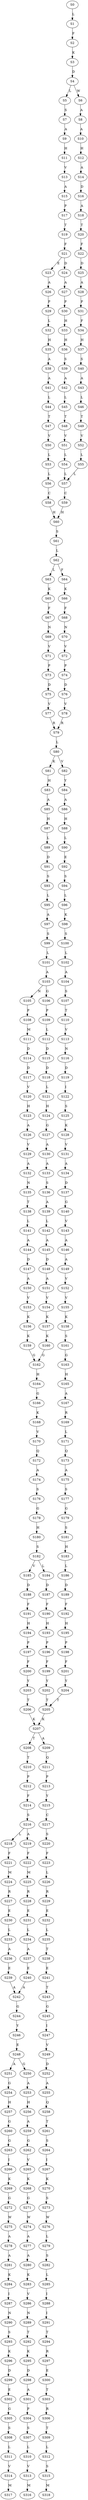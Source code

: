 strict digraph  {
	S0 -> S1 [ label = L ];
	S1 -> S2 [ label = F ];
	S2 -> S3 [ label = K ];
	S3 -> S4 [ label = D ];
	S4 -> S5 [ label = L ];
	S4 -> S6 [ label = W ];
	S5 -> S7 [ label = S ];
	S6 -> S8 [ label = A ];
	S7 -> S9 [ label = A ];
	S8 -> S10 [ label = A ];
	S9 -> S11 [ label = H ];
	S10 -> S12 [ label = H ];
	S11 -> S13 [ label = V ];
	S12 -> S14 [ label = A ];
	S13 -> S15 [ label = A ];
	S14 -> S16 [ label = D ];
	S15 -> S17 [ label = P ];
	S16 -> S18 [ label = A ];
	S17 -> S19 [ label = T ];
	S18 -> S20 [ label = T ];
	S19 -> S21 [ label = F ];
	S20 -> S22 [ label = F ];
	S21 -> S23 [ label = E ];
	S21 -> S24 [ label = D ];
	S22 -> S25 [ label = D ];
	S23 -> S26 [ label = A ];
	S24 -> S27 [ label = A ];
	S25 -> S28 [ label = A ];
	S26 -> S29 [ label = P ];
	S27 -> S30 [ label = P ];
	S28 -> S31 [ label = P ];
	S29 -> S32 [ label = L ];
	S30 -> S33 [ label = H ];
	S31 -> S34 [ label = F ];
	S32 -> S35 [ label = H ];
	S33 -> S36 [ label = H ];
	S34 -> S37 [ label = H ];
	S35 -> S38 [ label = A ];
	S36 -> S39 [ label = S ];
	S37 -> S40 [ label = S ];
	S38 -> S41 [ label = A ];
	S39 -> S42 [ label = A ];
	S40 -> S43 [ label = A ];
	S41 -> S44 [ label = L ];
	S42 -> S45 [ label = L ];
	S43 -> S46 [ label = L ];
	S44 -> S47 [ label = T ];
	S45 -> S48 [ label = T ];
	S46 -> S49 [ label = T ];
	S47 -> S50 [ label = V ];
	S48 -> S51 [ label = V ];
	S49 -> S52 [ label = V ];
	S50 -> S53 [ label = L ];
	S51 -> S54 [ label = L ];
	S52 -> S55 [ label = L ];
	S53 -> S56 [ label = L ];
	S54 -> S57 [ label = L ];
	S55 -> S57 [ label = L ];
	S56 -> S58 [ label = C ];
	S57 -> S59 [ label = C ];
	S58 -> S60 [ label = H ];
	S59 -> S60 [ label = H ];
	S60 -> S61 [ label = S ];
	S61 -> S62 [ label = L ];
	S62 -> S63 [ label = L ];
	S62 -> S64 [ label = F ];
	S63 -> S65 [ label = K ];
	S64 -> S66 [ label = K ];
	S65 -> S67 [ label = F ];
	S66 -> S68 [ label = F ];
	S67 -> S69 [ label = N ];
	S68 -> S70 [ label = N ];
	S69 -> S71 [ label = V ];
	S70 -> S72 [ label = V ];
	S71 -> S73 [ label = P ];
	S72 -> S74 [ label = P ];
	S73 -> S75 [ label = D ];
	S74 -> S76 [ label = D ];
	S75 -> S77 [ label = V ];
	S76 -> S78 [ label = V ];
	S77 -> S79 [ label = R ];
	S78 -> S79 [ label = R ];
	S79 -> S80 [ label = L ];
	S80 -> S81 [ label = K ];
	S80 -> S82 [ label = V ];
	S81 -> S83 [ label = H ];
	S82 -> S84 [ label = Y ];
	S83 -> S85 [ label = A ];
	S84 -> S86 [ label = A ];
	S85 -> S87 [ label = H ];
	S86 -> S88 [ label = H ];
	S87 -> S89 [ label = L ];
	S88 -> S90 [ label = L ];
	S89 -> S91 [ label = D ];
	S90 -> S92 [ label = E ];
	S91 -> S93 [ label = S ];
	S92 -> S94 [ label = S ];
	S93 -> S95 [ label = L ];
	S94 -> S96 [ label = L ];
	S95 -> S97 [ label = A ];
	S96 -> S98 [ label = K ];
	S97 -> S99 [ label = S ];
	S98 -> S100 [ label = S ];
	S99 -> S101 [ label = L ];
	S100 -> S102 [ label = L ];
	S101 -> S103 [ label = A ];
	S102 -> S104 [ label = A ];
	S103 -> S105 [ label = N ];
	S103 -> S106 [ label = G ];
	S104 -> S107 [ label = S ];
	S105 -> S108 [ label = P ];
	S106 -> S109 [ label = P ];
	S107 -> S110 [ label = T ];
	S108 -> S111 [ label = M ];
	S109 -> S112 [ label = L ];
	S110 -> S113 [ label = V ];
	S111 -> S114 [ label = D ];
	S112 -> S115 [ label = D ];
	S113 -> S116 [ label = N ];
	S114 -> S117 [ label = D ];
	S115 -> S118 [ label = D ];
	S116 -> S119 [ label = D ];
	S117 -> S120 [ label = V ];
	S118 -> S121 [ label = L ];
	S119 -> S122 [ label = I ];
	S120 -> S123 [ label = H ];
	S121 -> S124 [ label = H ];
	S122 -> S125 [ label = S ];
	S123 -> S126 [ label = A ];
	S124 -> S127 [ label = G ];
	S125 -> S128 [ label = K ];
	S126 -> S129 [ label = V ];
	S127 -> S130 [ label = A ];
	S128 -> S131 [ label = V ];
	S129 -> S132 [ label = A ];
	S130 -> S133 [ label = A ];
	S131 -> S134 [ label = A ];
	S132 -> S135 [ label = N ];
	S133 -> S136 [ label = S ];
	S134 -> S137 [ label = D ];
	S135 -> S138 [ label = T ];
	S136 -> S139 [ label = A ];
	S137 -> S140 [ label = G ];
	S138 -> S141 [ label = L ];
	S139 -> S142 [ label = L ];
	S140 -> S143 [ label = V ];
	S141 -> S144 [ label = A ];
	S142 -> S145 [ label = A ];
	S143 -> S146 [ label = A ];
	S144 -> S147 [ label = D ];
	S145 -> S148 [ label = D ];
	S146 -> S149 [ label = A ];
	S147 -> S150 [ label = A ];
	S148 -> S151 [ label = A ];
	S149 -> S152 [ label = V ];
	S150 -> S153 [ label = V ];
	S151 -> S154 [ label = V ];
	S152 -> S155 [ label = V ];
	S153 -> S156 [ label = K ];
	S154 -> S157 [ label = K ];
	S155 -> S158 [ label = K ];
	S156 -> S159 [ label = K ];
	S157 -> S160 [ label = K ];
	S158 -> S161 [ label = S ];
	S159 -> S162 [ label = G ];
	S160 -> S162 [ label = G ];
	S161 -> S163 [ label = G ];
	S162 -> S164 [ label = H ];
	S163 -> S165 [ label = H ];
	S164 -> S166 [ label = G ];
	S165 -> S167 [ label = A ];
	S166 -> S168 [ label = K ];
	S167 -> S169 [ label = R ];
	S168 -> S170 [ label = V ];
	S169 -> S171 [ label = L ];
	S170 -> S172 [ label = Q ];
	S171 -> S173 [ label = Q ];
	S172 -> S174 [ label = A ];
	S173 -> S175 [ label = A ];
	S174 -> S176 [ label = S ];
	S175 -> S177 [ label = S ];
	S176 -> S178 [ label = G ];
	S177 -> S179 [ label = G ];
	S178 -> S180 [ label = H ];
	S179 -> S181 [ label = S ];
	S180 -> S182 [ label = S ];
	S181 -> S183 [ label = H ];
	S182 -> S184 [ label = L ];
	S182 -> S185 [ label = V ];
	S183 -> S186 [ label = L ];
	S184 -> S187 [ label = D ];
	S185 -> S188 [ label = D ];
	S186 -> S189 [ label = D ];
	S187 -> S190 [ label = F ];
	S188 -> S191 [ label = F ];
	S189 -> S192 [ label = F ];
	S190 -> S193 [ label = H ];
	S191 -> S194 [ label = H ];
	S192 -> S195 [ label = H ];
	S193 -> S196 [ label = P ];
	S194 -> S197 [ label = P ];
	S195 -> S198 [ label = P ];
	S196 -> S199 [ label = F ];
	S197 -> S200 [ label = F ];
	S198 -> S201 [ label = F ];
	S199 -> S202 [ label = Y ];
	S200 -> S203 [ label = Y ];
	S201 -> S204 [ label = Y ];
	S202 -> S205 [ label = T ];
	S203 -> S206 [ label = T ];
	S204 -> S205 [ label = T ];
	S205 -> S207 [ label = K ];
	S206 -> S207 [ label = K ];
	S207 -> S208 [ label = T ];
	S207 -> S209 [ label = A ];
	S208 -> S210 [ label = T ];
	S209 -> S211 [ label = Q ];
	S210 -> S212 [ label = P ];
	S211 -> S213 [ label = P ];
	S212 -> S214 [ label = F ];
	S213 -> S215 [ label = Y ];
	S214 -> S216 [ label = S ];
	S215 -> S217 [ label = C ];
	S216 -> S218 [ label = L ];
	S216 -> S219 [ label = A ];
	S217 -> S220 [ label = S ];
	S218 -> S221 [ label = F ];
	S219 -> S222 [ label = F ];
	S220 -> S223 [ label = F ];
	S221 -> S224 [ label = M ];
	S222 -> S225 [ label = M ];
	S223 -> S226 [ label = L ];
	S224 -> S227 [ label = R ];
	S225 -> S228 [ label = R ];
	S226 -> S229 [ label = R ];
	S227 -> S230 [ label = E ];
	S228 -> S231 [ label = E ];
	S229 -> S232 [ label = E ];
	S230 -> S233 [ label = L ];
	S231 -> S234 [ label = L ];
	S232 -> S235 [ label = L ];
	S233 -> S236 [ label = A ];
	S234 -> S237 [ label = A ];
	S235 -> S238 [ label = T ];
	S236 -> S239 [ label = E ];
	S237 -> S240 [ label = E ];
	S238 -> S241 [ label = E ];
	S239 -> S242 [ label = A ];
	S240 -> S242 [ label = A ];
	S241 -> S243 [ label = T ];
	S242 -> S244 [ label = G ];
	S243 -> S245 [ label = G ];
	S244 -> S246 [ label = Y ];
	S245 -> S247 [ label = I ];
	S246 -> S248 [ label = E ];
	S247 -> S249 [ label = V ];
	S248 -> S250 [ label = G ];
	S248 -> S251 [ label = A ];
	S249 -> S252 [ label = D ];
	S250 -> S253 [ label = A ];
	S251 -> S254 [ label = G ];
	S252 -> S255 [ label = A ];
	S253 -> S256 [ label = H ];
	S254 -> S257 [ label = H ];
	S255 -> S258 [ label = Q ];
	S256 -> S259 [ label = A ];
	S257 -> S260 [ label = G ];
	S258 -> S261 [ label = T ];
	S259 -> S262 [ label = G ];
	S260 -> S263 [ label = G ];
	S261 -> S264 [ label = S ];
	S262 -> S265 [ label = V ];
	S263 -> S266 [ label = I ];
	S264 -> S267 [ label = I ];
	S265 -> S268 [ label = K ];
	S266 -> S269 [ label = K ];
	S267 -> S270 [ label = K ];
	S268 -> S271 [ label = G ];
	S269 -> S272 [ label = G ];
	S270 -> S273 [ label = S ];
	S271 -> S274 [ label = W ];
	S272 -> S275 [ label = W ];
	S273 -> S276 [ label = W ];
	S274 -> S277 [ label = A ];
	S275 -> S278 [ label = A ];
	S276 -> S279 [ label = L ];
	S277 -> S280 [ label = A ];
	S278 -> S281 [ label = A ];
	S279 -> S282 [ label = S ];
	S280 -> S283 [ label = K ];
	S281 -> S284 [ label = K ];
	S282 -> S285 [ label = L ];
	S283 -> S286 [ label = V ];
	S284 -> S287 [ label = I ];
	S285 -> S288 [ label = I ];
	S286 -> S289 [ label = N ];
	S287 -> S290 [ label = N ];
	S288 -> S291 [ label = I ];
	S289 -> S292 [ label = T ];
	S290 -> S293 [ label = S ];
	S291 -> S294 [ label = T ];
	S292 -> S295 [ label = K ];
	S293 -> S296 [ label = K ];
	S294 -> S297 [ label = R ];
	S295 -> S298 [ label = D ];
	S296 -> S299 [ label = D ];
	S297 -> S300 [ label = E ];
	S298 -> S301 [ label = A ];
	S299 -> S302 [ label = E ];
	S300 -> S303 [ label = T ];
	S301 -> S304 [ label = P ];
	S302 -> S305 [ label = G ];
	S303 -> S306 [ label = R ];
	S304 -> S307 [ label = S ];
	S305 -> S308 [ label = S ];
	S306 -> S309 [ label = T ];
	S307 -> S310 [ label = L ];
	S308 -> S311 [ label = L ];
	S309 -> S312 [ label = L ];
	S310 -> S313 [ label = V ];
	S311 -> S314 [ label = V ];
	S312 -> S315 [ label = S ];
	S313 -> S316 [ label = M ];
	S314 -> S317 [ label = M ];
	S315 -> S318 [ label = M ];
}

